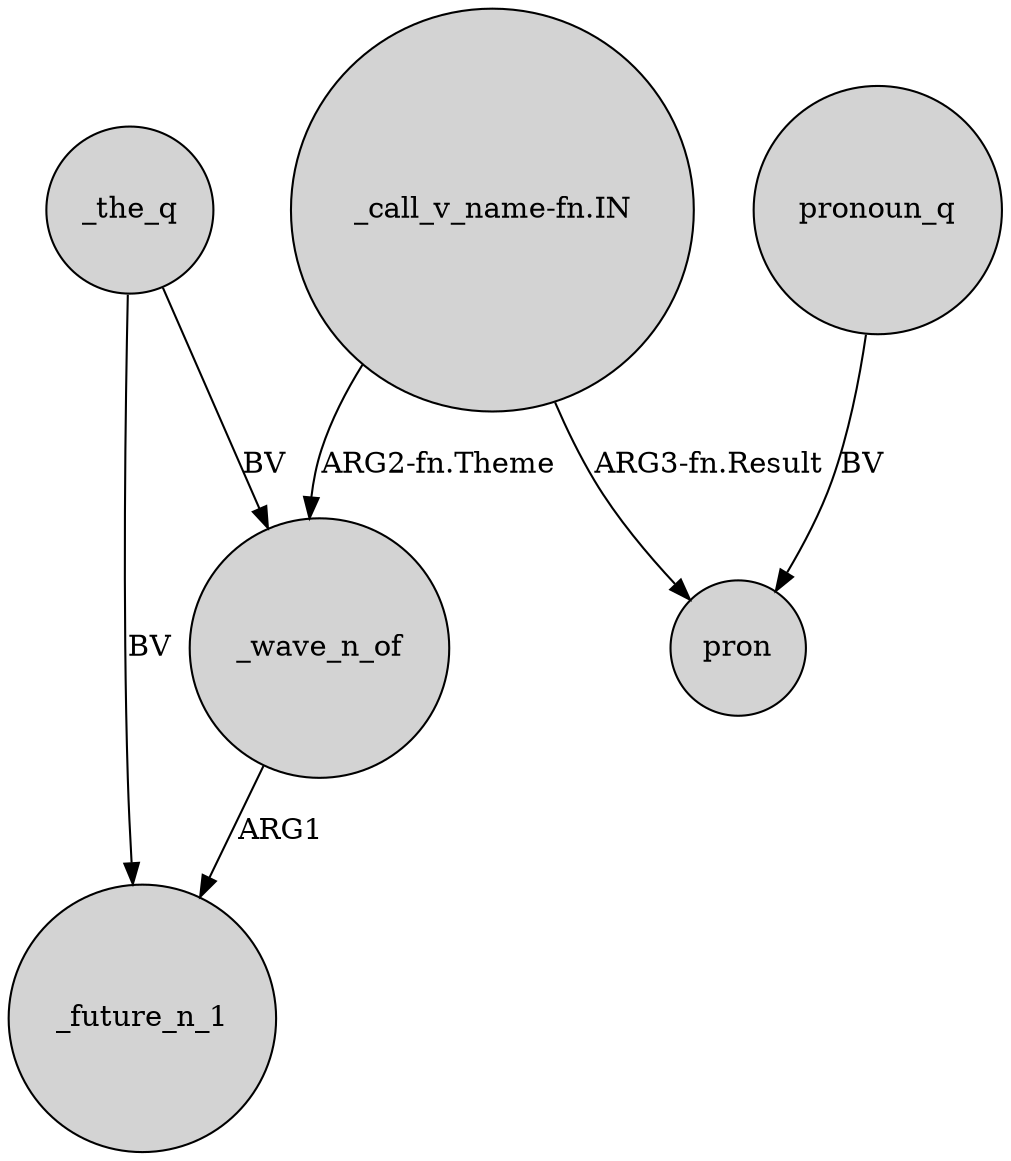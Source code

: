 digraph {
	node [shape=circle style=filled]
	_the_q -> _wave_n_of [label=BV]
	"_call_v_name-fn.IN" -> _wave_n_of [label="ARG2-fn.Theme"]
	pronoun_q -> pron [label=BV]
	"_call_v_name-fn.IN" -> pron [label="ARG3-fn.Result"]
	_the_q -> _future_n_1 [label=BV]
	_wave_n_of -> _future_n_1 [label=ARG1]
}
